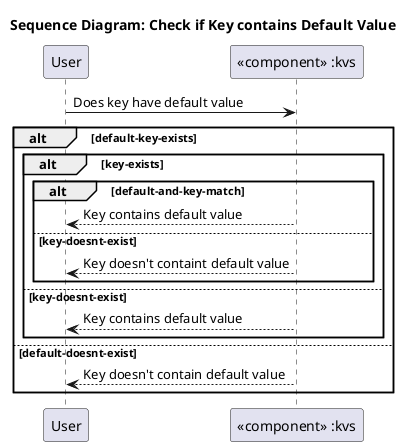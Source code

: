 @startuml

title Sequence Diagram: Check if Key contains Default Value

participant "User" as actor
participant "«component» :kvs" as kvs

actor -> kvs: Does key have default value

alt default-key-exists
    alt key-exists
        alt default-and-key-match
            kvs --> actor: Key contains default value
        else key-doesnt-exist
            kvs --> actor: Key doesn't containt default value
        end
    else key-doesnt-exist
        kvs --> actor: Key contains default value
    end
else default-doesnt-exist
    kvs --> actor: Key doesn't contain default value
end

@enduml
